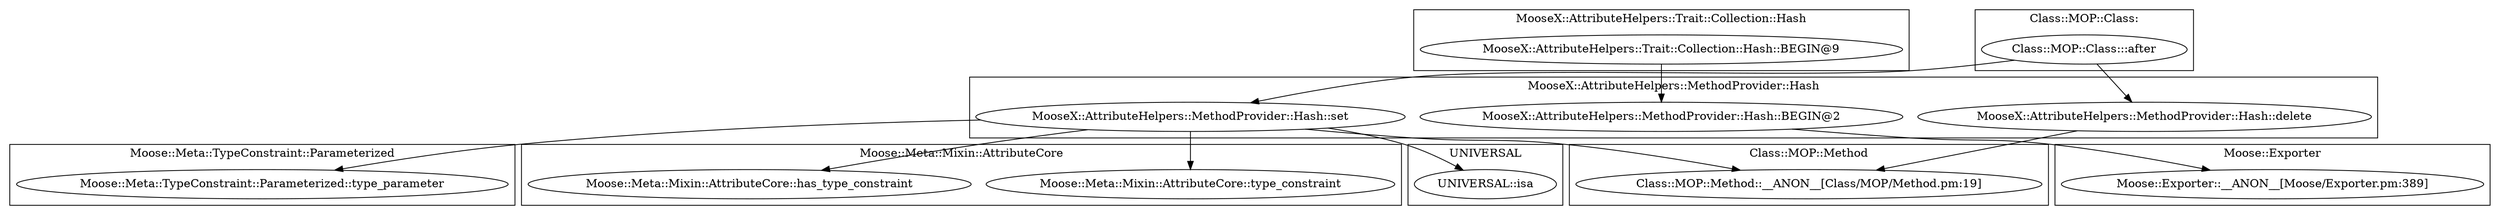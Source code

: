 digraph {
graph [overlap=false]
subgraph cluster_MooseX_AttributeHelpers_Trait_Collection_Hash {
	label="MooseX::AttributeHelpers::Trait::Collection::Hash";
	"MooseX::AttributeHelpers::Trait::Collection::Hash::BEGIN@9";
}
subgraph cluster_Moose_Exporter {
	label="Moose::Exporter";
	"Moose::Exporter::__ANON__[Moose/Exporter.pm:389]";
}
subgraph cluster_Moose_Meta_TypeConstraint_Parameterized {
	label="Moose::Meta::TypeConstraint::Parameterized";
	"Moose::Meta::TypeConstraint::Parameterized::type_parameter";
}
subgraph cluster_Moose_Meta_Mixin_AttributeCore {
	label="Moose::Meta::Mixin::AttributeCore";
	"Moose::Meta::Mixin::AttributeCore::type_constraint";
	"Moose::Meta::Mixin::AttributeCore::has_type_constraint";
}
subgraph cluster_UNIVERSAL {
	label="UNIVERSAL";
	"UNIVERSAL::isa";
}
subgraph cluster_Class_MOP_Class_ {
	label="Class::MOP::Class:";
	"Class::MOP::Class:::after";
}
subgraph cluster_MooseX_AttributeHelpers_MethodProvider_Hash {
	label="MooseX::AttributeHelpers::MethodProvider::Hash";
	"MooseX::AttributeHelpers::MethodProvider::Hash::set";
	"MooseX::AttributeHelpers::MethodProvider::Hash::delete";
	"MooseX::AttributeHelpers::MethodProvider::Hash::BEGIN@2";
}
subgraph cluster_Class_MOP_Method {
	label="Class::MOP::Method";
	"Class::MOP::Method::__ANON__[Class/MOP/Method.pm:19]";
}
"MooseX::AttributeHelpers::MethodProvider::Hash::set" -> "Moose::Meta::Mixin::AttributeCore::has_type_constraint";
"MooseX::AttributeHelpers::MethodProvider::Hash::set" -> "Moose::Meta::Mixin::AttributeCore::type_constraint";
"MooseX::AttributeHelpers::MethodProvider::Hash::set" -> "Moose::Meta::TypeConstraint::Parameterized::type_parameter";
"MooseX::AttributeHelpers::MethodProvider::Hash::set" -> "UNIVERSAL::isa";
"MooseX::AttributeHelpers::Trait::Collection::Hash::BEGIN@9" -> "MooseX::AttributeHelpers::MethodProvider::Hash::BEGIN@2";
"MooseX::AttributeHelpers::MethodProvider::Hash::set" -> "Class::MOP::Method::__ANON__[Class/MOP/Method.pm:19]";
"MooseX::AttributeHelpers::MethodProvider::Hash::delete" -> "Class::MOP::Method::__ANON__[Class/MOP/Method.pm:19]";
"MooseX::AttributeHelpers::MethodProvider::Hash::BEGIN@2" -> "Moose::Exporter::__ANON__[Moose/Exporter.pm:389]";
"Class::MOP::Class:::after" -> "MooseX::AttributeHelpers::MethodProvider::Hash::delete";
"Class::MOP::Class:::after" -> "MooseX::AttributeHelpers::MethodProvider::Hash::set";
}
